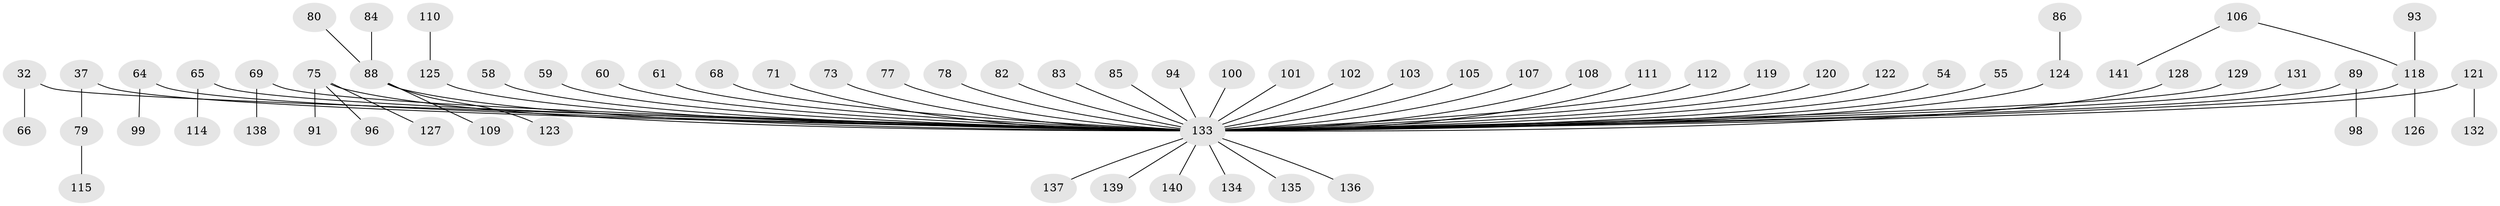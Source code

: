 // original degree distribution, {6: 0.03546099290780142, 7: 0.014184397163120567, 5: 0.02127659574468085, 4: 0.0425531914893617, 3: 0.14893617021276595, 2: 0.2127659574468085, 1: 0.524822695035461}
// Generated by graph-tools (version 1.1) at 2025/53/03/09/25 04:53:53]
// undirected, 70 vertices, 69 edges
graph export_dot {
graph [start="1"]
  node [color=gray90,style=filled];
  32;
  37;
  54;
  55;
  58;
  59;
  60;
  61;
  64 [super="+13"];
  65;
  66;
  68;
  69;
  71;
  73;
  75;
  77;
  78;
  79;
  80;
  82;
  83;
  84;
  85;
  86;
  88 [super="+53"];
  89;
  91;
  93;
  94;
  96;
  98;
  99;
  100;
  101;
  102;
  103;
  105;
  106;
  107;
  108;
  109;
  110;
  111;
  112;
  114;
  115;
  118 [super="+87"];
  119;
  120;
  121;
  122;
  123;
  124 [super="+62"];
  125 [super="+92"];
  126;
  127;
  128;
  129;
  131;
  132;
  133 [super="+8+16+57+113+15+18+31+49+130+47+23+117+39+34"];
  134;
  135;
  136;
  137;
  138;
  139;
  140;
  141;
  32 -- 66;
  32 -- 133;
  37 -- 79;
  37 -- 133;
  54 -- 133;
  55 -- 133;
  58 -- 133;
  59 -- 133;
  60 -- 133;
  61 -- 133;
  64 -- 99;
  64 -- 133;
  65 -- 114;
  65 -- 133;
  68 -- 133;
  69 -- 138;
  69 -- 133;
  71 -- 133;
  73 -- 133;
  75 -- 91;
  75 -- 96;
  75 -- 127;
  75 -- 133;
  77 -- 133;
  78 -- 133;
  79 -- 115;
  80 -- 88;
  82 -- 133;
  83 -- 133;
  84 -- 88;
  85 -- 133;
  86 -- 124;
  88 -- 109;
  88 -- 133;
  88 -- 123;
  89 -- 98;
  89 -- 133;
  93 -- 118;
  94 -- 133;
  100 -- 133;
  101 -- 133;
  102 -- 133;
  103 -- 133;
  105 -- 133;
  106 -- 141;
  106 -- 118;
  107 -- 133;
  108 -- 133;
  110 -- 125;
  111 -- 133;
  112 -- 133;
  118 -- 133;
  118 -- 126;
  119 -- 133;
  120 -- 133;
  121 -- 132;
  121 -- 133;
  122 -- 133;
  124 -- 133;
  125 -- 133;
  128 -- 133;
  129 -- 133;
  131 -- 133;
  133 -- 135;
  133 -- 134;
  133 -- 137;
  133 -- 136;
  133 -- 139;
  133 -- 140;
}
